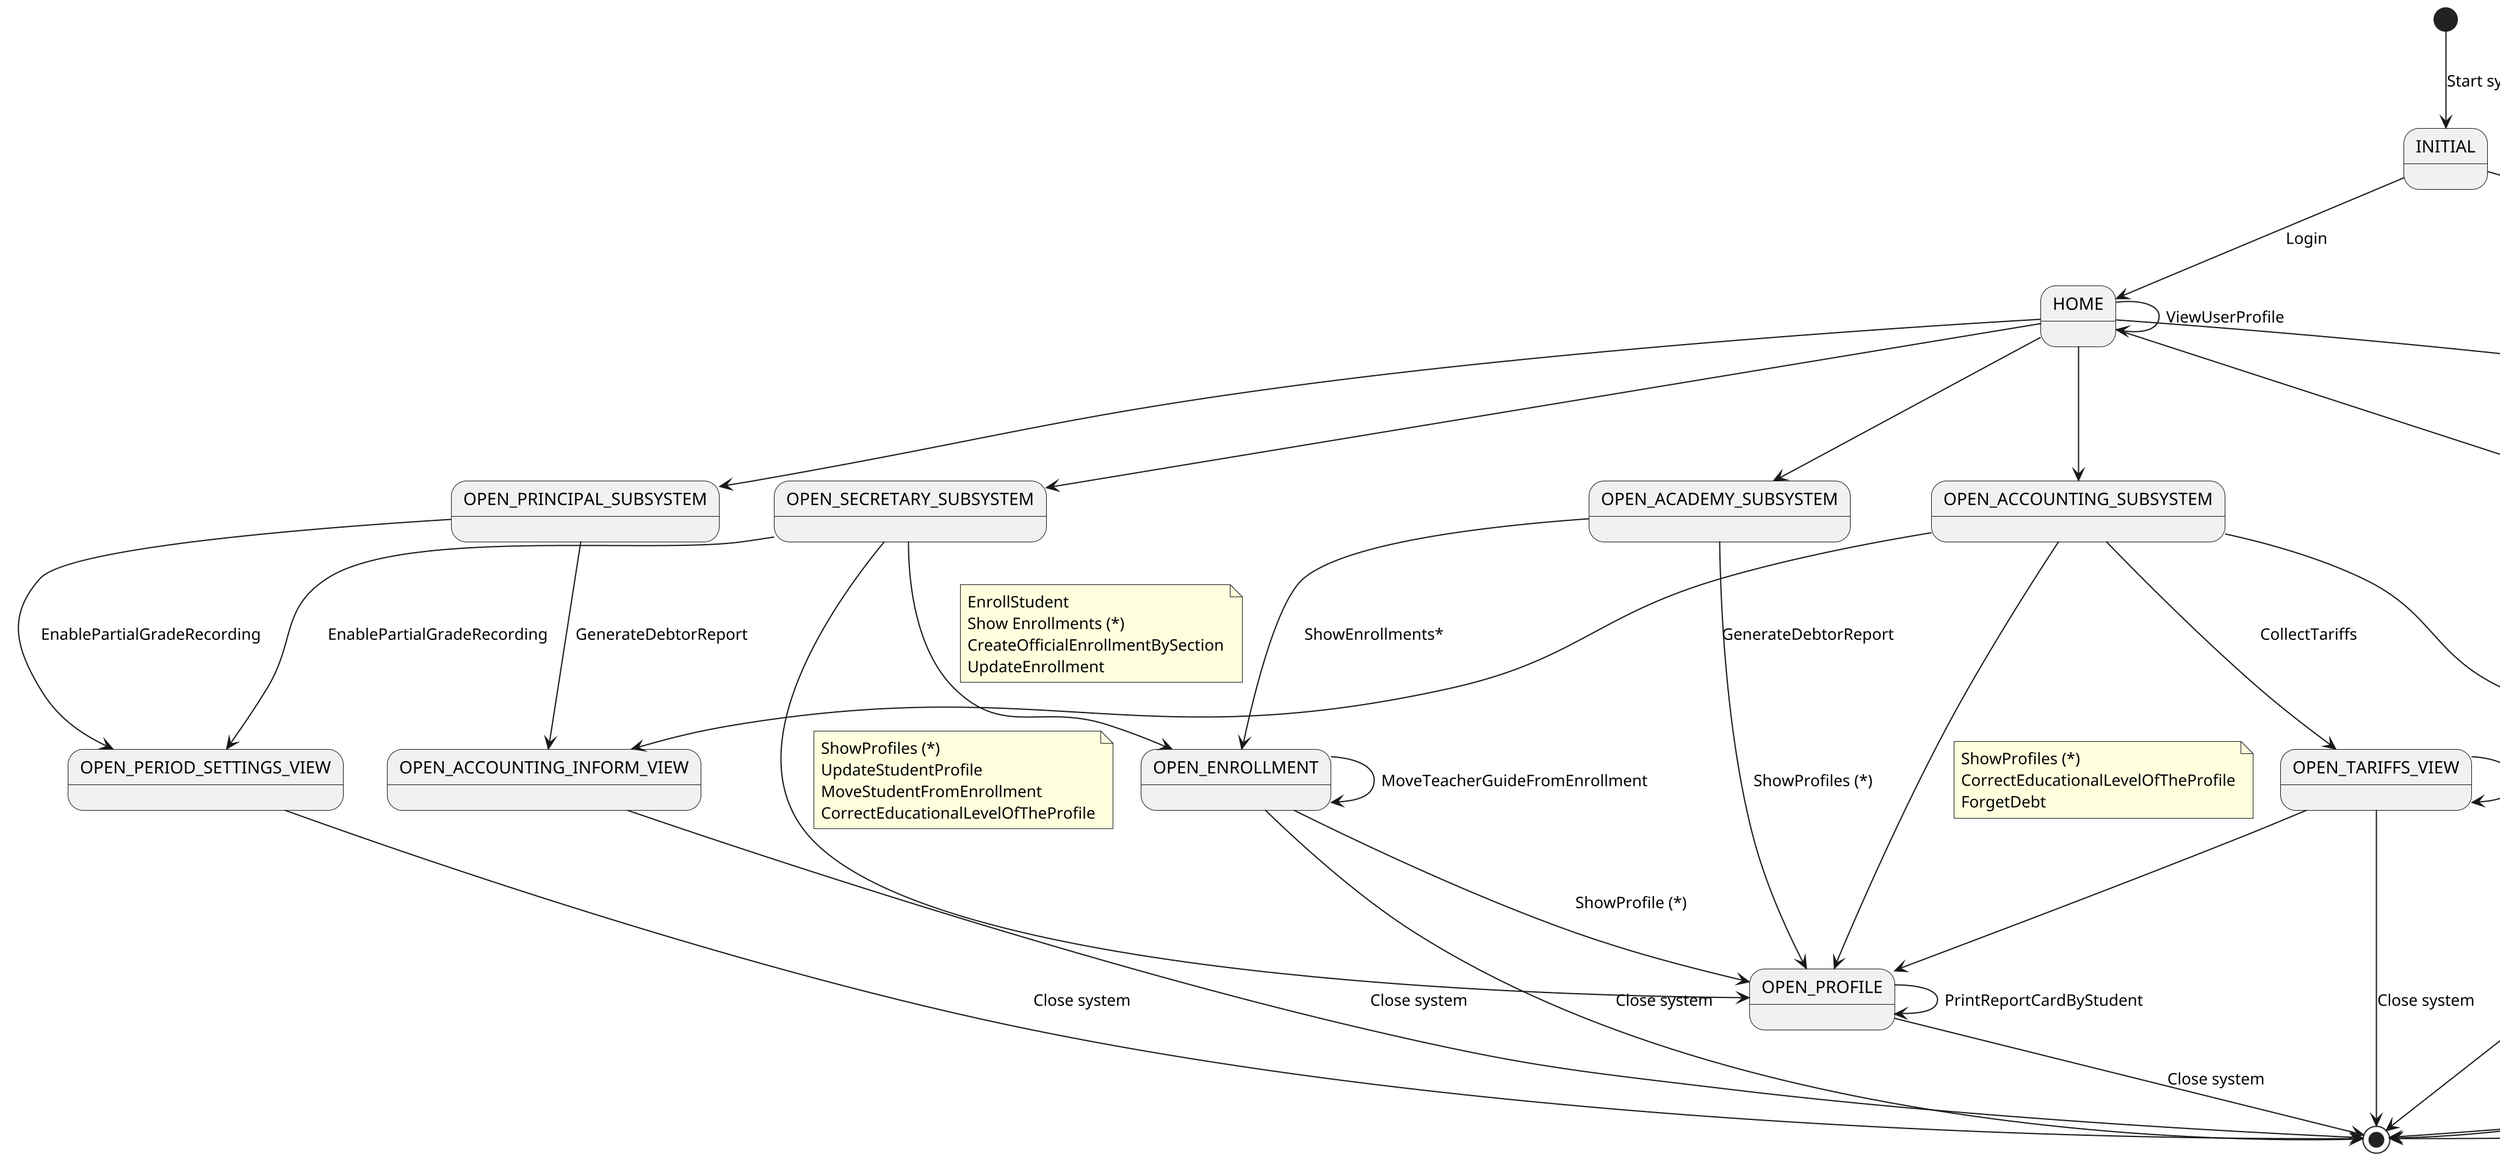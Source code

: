 @startuml
'skinparam BackgroundColor transparent
scale 2

state INITIAL
state HOME
state OPEN_GRADE_ONLINE

state OPEN_ACADEMY_SUBSYSTEM
state OPEN_SECRETARY_SUBSYSTEM
state OPEN_ACCOUNTING_SUBSYSTEM
state OPEN_PRINCIPAL_SUBSYSTEM
state OPEN_ADMIN_SUBSYSTEM

state OPEN_ENROLLMENT
state OPEN_PROFILE
state OPEN_TARIFFS_VIEW
state OPEN_TRANSACTIONS_VIEW
state OPEN_ACCOUNTING_INFORM_VIEW
state OPEN_PERIOD_SETTINGS_VIEW
state OPEN_USER_SETTINGS_VIEW


'-- Relations --
[*] --> INITIAL : Start system

INITIAL --> HOME : Login
INITIAL --> OPEN_GRADE_ONLINE : ViewGradeOnline

'Home to subsystems
HOME --> OPEN_ACADEMY_SUBSYSTEM
HOME --> OPEN_SECRETARY_SUBSYSTEM
HOME --> OPEN_ACCOUNTING_SUBSYSTEM
HOME --> OPEN_ADMIN_SUBSYSTEM
HOME --> OPEN_PRINCIPAL_SUBSYSTEM

HOME --> HOME : ViewUserProfile

'OPEN_ACADEMY_SUBSYSTEM
OPEN_ACADEMY_SUBSYSTEM --> OPEN_PROFILE : ShowProfiles (*)
OPEN_ACADEMY_SUBSYSTEM --> OPEN_ENROLLMENT : ShowEnrollments*

'OPEN_SECRETARY_SUBSYSTEM
OPEN_SECRETARY_SUBSYSTEM --> OPEN_PROFILE
note on link
    ShowProfiles (*)
    UpdateStudentProfile
    MoveStudentFromEnrollment
    CorrectEducationalLevelOfTheProfile
end note
OPEN_SECRETARY_SUBSYSTEM --> OPEN_ENROLLMENT
note on link
    EnrollStudent
    Show Enrollments (*)
    CreateOfficialEnrollmentBySection
    UpdateEnrollment
end note
OPEN_SECRETARY_SUBSYSTEM --> OPEN_PERIOD_SETTINGS_VIEW : EnablePartialGradeRecording

'OPEN_ACCOUNTING_SUBSYSTEM
OPEN_ACCOUNTING_SUBSYSTEM --> OPEN_PROFILE
note on link
    ShowProfiles (*)
    CorrectEducationalLevelOfTheProfile
    ForgetDebt
end note
OPEN_ACCOUNTING_SUBSYSTEM --> OPEN_TARIFFS_VIEW : CollectTariffs
OPEN_ACCOUNTING_SUBSYSTEM --> OPEN_TRANSACTIONS_VIEW : CancelTransaction
OPEN_ACCOUNTING_SUBSYSTEM --> OPEN_ACCOUNTING_INFORM_VIEW : GenerateDebtorReport

'OPEN_ADMIN_SUBSYSTEM
OPEN_ADMIN_SUBSYSTEM --> OPEN_TRANSACTIONS_VIEW : TransactionReportByDate
OPEN_ADMIN_SUBSYSTEM --> OPEN_USER_SETTINGS_VIEW
note on link
    CreateUser
    CreateRol
    AssignRolAndPermissions
end note

'OPEN_PRINCIPAL_SUBSYSTEM
OPEN_PRINCIPAL_SUBSYSTEM --> OPEN_ACCOUNTING_INFORM_VIEW : GenerateDebtorReport
OPEN_PRINCIPAL_SUBSYSTEM --> OPEN_PERIOD_SETTINGS_VIEW : EnablePartialGradeRecording


'Relations
OPEN_PROFILE --> OPEN_PROFILE : PrintReportCardByStudent
OPEN_TARIFFS_VIEW --> OPEN_TARIFFS_VIEW : Printing\nInvoicesAndReceipts
OPEN_TARIFFS_VIEW --> OPEN_PROFILE
OPEN_ENROLLMENT --> OPEN_PROFILE : ShowProfile (*)
OPEN_ENROLLMENT --> OPEN_ENROLLMENT : MoveTeacherGuideFromEnrollment


'Exit point
HOME --> [*] : Close system
OPEN_ENROLLMENT --> [*] : Close system
OPEN_PROFILE --> [*] : Close system
OPEN_TARIFFS_VIEW --> [*] : Close system
OPEN_GRADE_ONLINE --> [*] : Close system
OPEN_ACCOUNTING_INFORM_VIEW --> [*] : Close system
OPEN_USER_SETTINGS_VIEW --> [*] : Close system
OPEN_PERIOD_SETTINGS_VIEW --> [*] : Close system
OPEN_TRANSACTIONS_VIEW --> [*] : Close system
@enduml